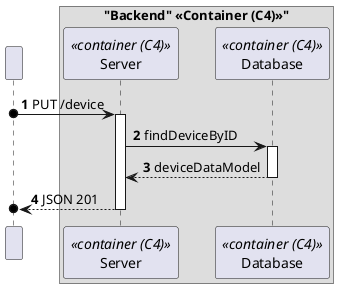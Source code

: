 @startuml
'https://plantuml.com/sequence-diagram
!pragma layout smetana

autonumber

participant " " as HTTP

box "Backend" <<Container (C4)>>"
    participant "Server" as SE<<container (C4)>>
    participant "Database" as DB<<container (C4)>>
end box


HTTP o-> SE : PUT /device
activate SE

SE -> DB : findDeviceByID
activate DB

DB --> SE : deviceDataModel
deactivate DB


SE -->o HTTP : JSON 201
deactivate SE

deactivate HTTP


@enduml